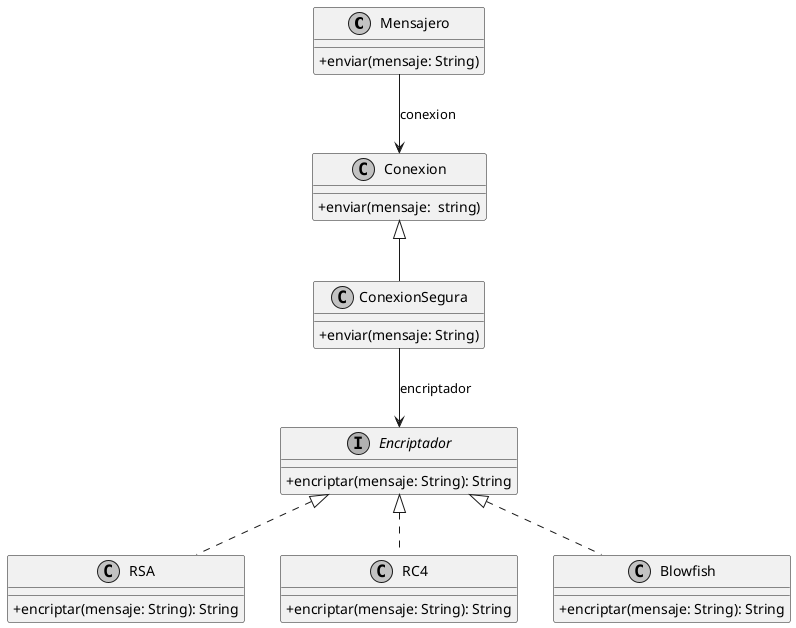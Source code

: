 @startuml ej2
skinparam Monochrome true
skinparam classAttributeIconSize 0

class Mensajero{
 +enviar(mensaje: String)
}
class Conexion{
 +enviar(mensaje:  string)
}
Mensajero --> Conexion : conexion

class ConexionSegura{
 +enviar(mensaje: String)
}
Conexion <|-- ConexionSegura

interface Encriptador{
 +encriptar(mensaje: String): String
}
ConexionSegura --> Encriptador : encriptador

class RSA{
 +encriptar(mensaje: String): String
}
class RC4{
 +encriptar(mensaje: String): String
}
class Blowfish{
 +encriptar(mensaje: String): String
}

Encriptador <|.. RSA
Encriptador <|.. RC4
Encriptador <|.. Blowfish
@enduml